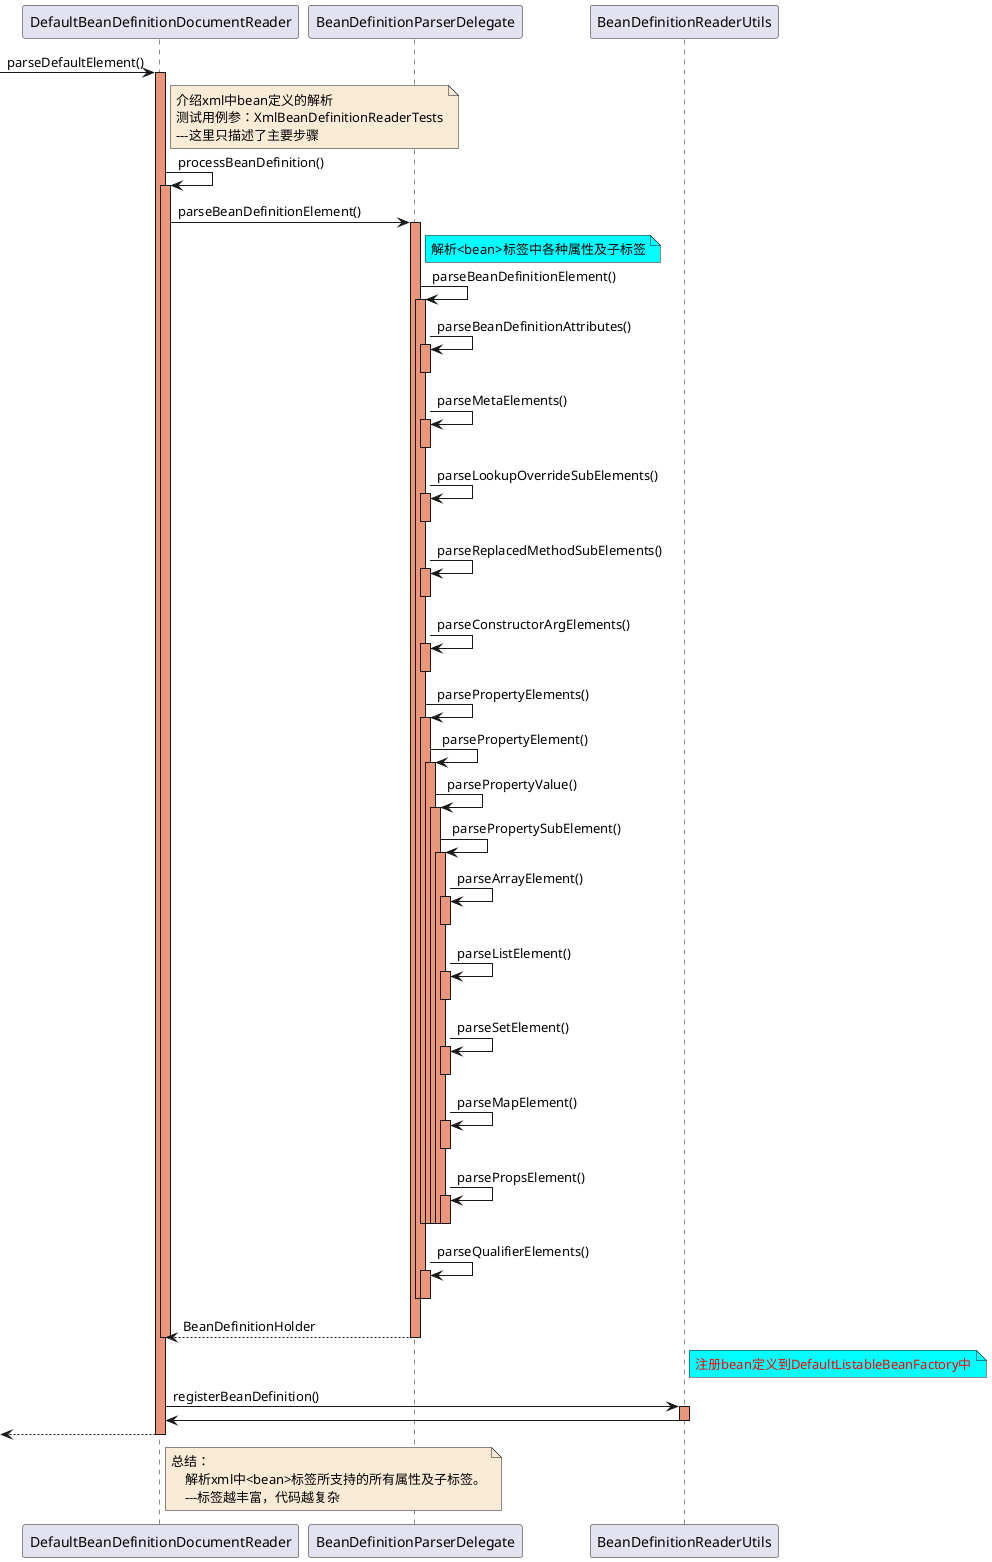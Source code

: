 @startuml

-> DefaultBeanDefinitionDocumentReader : parseDefaultElement()
activate DefaultBeanDefinitionDocumentReader #DarkSalmon

    note right of DefaultBeanDefinitionDocumentReader #FAEBD7
        介绍xml中bean定义的解析
        测试用例参：XmlBeanDefinitionReaderTests
        ---这里只描述了主要步骤
    end note

    DefaultBeanDefinitionDocumentReader -> DefaultBeanDefinitionDocumentReader : processBeanDefinition()
    activate DefaultBeanDefinitionDocumentReader #DarkSalmon

        DefaultBeanDefinitionDocumentReader -> BeanDefinitionParserDelegate : parseBeanDefinitionElement()
        activate BeanDefinitionParserDelegate #DarkSalmon

            note right of BeanDefinitionParserDelegate #aqua
                解析<bean>标签中各种属性及子标签
            end note
            BeanDefinitionParserDelegate -> BeanDefinitionParserDelegate : parseBeanDefinitionElement()
            activate BeanDefinitionParserDelegate #DarkSalmon

                BeanDefinitionParserDelegate -> BeanDefinitionParserDelegate : parseBeanDefinitionAttributes()
                activate BeanDefinitionParserDelegate #DarkSalmon
                deactivate BeanDefinitionParserDelegate

                BeanDefinitionParserDelegate -> BeanDefinitionParserDelegate : parseMetaElements()
                activate BeanDefinitionParserDelegate #DarkSalmon
                deactivate BeanDefinitionParserDelegate

                BeanDefinitionParserDelegate -> BeanDefinitionParserDelegate : parseLookupOverrideSubElements()
                activate BeanDefinitionParserDelegate #DarkSalmon
                deactivate BeanDefinitionParserDelegate

                BeanDefinitionParserDelegate -> BeanDefinitionParserDelegate : parseReplacedMethodSubElements()
                activate BeanDefinitionParserDelegate #DarkSalmon
                deactivate BeanDefinitionParserDelegate

                BeanDefinitionParserDelegate -> BeanDefinitionParserDelegate : parseConstructorArgElements()
                activate BeanDefinitionParserDelegate #DarkSalmon
                deactivate BeanDefinitionParserDelegate

                BeanDefinitionParserDelegate -> BeanDefinitionParserDelegate : parsePropertyElements()
                activate BeanDefinitionParserDelegate #DarkSalmon

                    BeanDefinitionParserDelegate -> BeanDefinitionParserDelegate : parsePropertyElement()
                    activate BeanDefinitionParserDelegate #DarkSalmon

                        BeanDefinitionParserDelegate -> BeanDefinitionParserDelegate : parsePropertyValue()
                        activate BeanDefinitionParserDelegate #DarkSalmon

                            BeanDefinitionParserDelegate -> BeanDefinitionParserDelegate : parsePropertySubElement()
                            activate BeanDefinitionParserDelegate #DarkSalmon

                                BeanDefinitionParserDelegate -> BeanDefinitionParserDelegate : parseArrayElement()
                                activate BeanDefinitionParserDelegate #DarkSalmon
                                deactivate BeanDefinitionParserDelegate

                                BeanDefinitionParserDelegate -> BeanDefinitionParserDelegate : parseListElement()
                                activate BeanDefinitionParserDelegate #DarkSalmon
                                deactivate BeanDefinitionParserDelegate

                                BeanDefinitionParserDelegate -> BeanDefinitionParserDelegate : parseSetElement()
                                activate BeanDefinitionParserDelegate #DarkSalmon
                                deactivate BeanDefinitionParserDelegate

                                BeanDefinitionParserDelegate -> BeanDefinitionParserDelegate : parseMapElement()
                                activate BeanDefinitionParserDelegate #DarkSalmon
                                deactivate BeanDefinitionParserDelegate

                                BeanDefinitionParserDelegate -> BeanDefinitionParserDelegate : parsePropsElement()
                                activate BeanDefinitionParserDelegate #DarkSalmon
                                deactivate BeanDefinitionParserDelegate

                            deactivate BeanDefinitionParserDelegate

                        deactivate BeanDefinitionParserDelegate

                    deactivate BeanDefinitionParserDelegate

                deactivate BeanDefinitionParserDelegate

                BeanDefinitionParserDelegate -> BeanDefinitionParserDelegate : parseQualifierElements()
                activate BeanDefinitionParserDelegate #DarkSalmon
                deactivate BeanDefinitionParserDelegate

            deactivate BeanDefinitionParserDelegate

        BeanDefinitionParserDelegate --> DefaultBeanDefinitionDocumentReader : BeanDefinitionHolder
        deactivate BeanDefinitionParserDelegate

    deactivate DefaultBeanDefinitionDocumentReader

    note right of BeanDefinitionReaderUtils #aqua
        <font color=red>注册bean定义到DefaultListableBeanFactory中</font>
    end note
    DefaultBeanDefinitionDocumentReader -> BeanDefinitionReaderUtils : registerBeanDefinition()
    activate BeanDefinitionReaderUtils #DarkSalmon
    BeanDefinitionReaderUtils -> DefaultBeanDefinitionDocumentReader
    deactivate BeanDefinitionReaderUtils



<--DefaultBeanDefinitionDocumentReader
deactivate DefaultBeanDefinitionDocumentReader

note right of DefaultBeanDefinitionDocumentReader #FAEBD7
    总结：
        解析xml中<bean>标签所支持的所有属性及子标签。
        ---标签越丰富，代码越复杂
end note

@enduml
